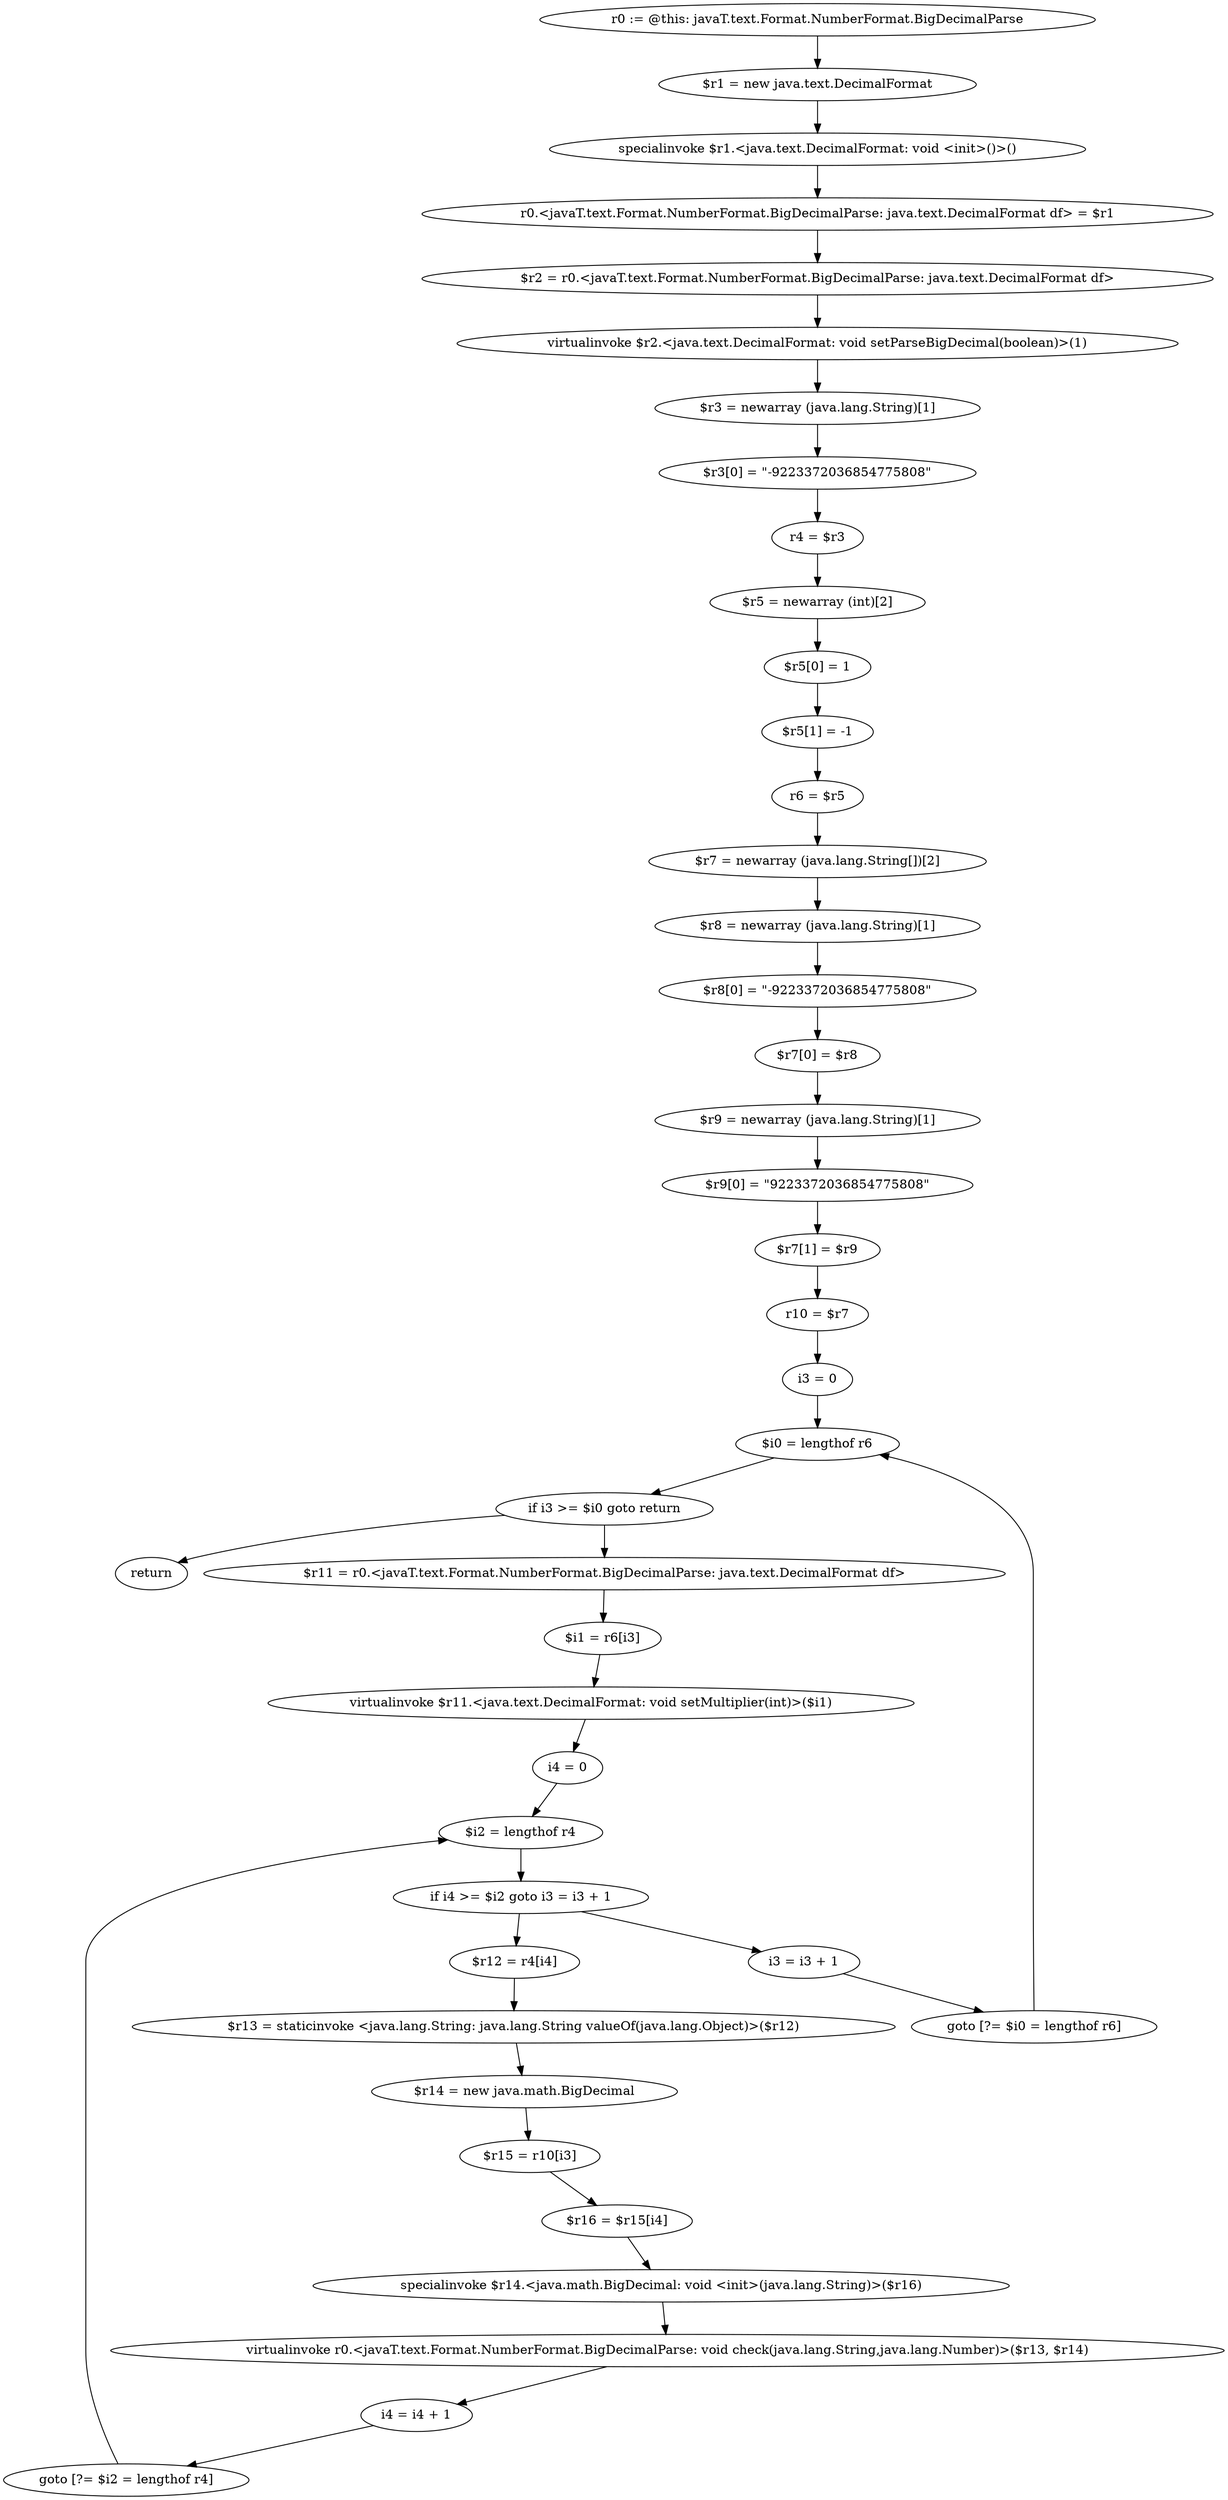 digraph "unitGraph" {
    "r0 := @this: javaT.text.Format.NumberFormat.BigDecimalParse"
    "$r1 = new java.text.DecimalFormat"
    "specialinvoke $r1.<java.text.DecimalFormat: void <init>()>()"
    "r0.<javaT.text.Format.NumberFormat.BigDecimalParse: java.text.DecimalFormat df> = $r1"
    "$r2 = r0.<javaT.text.Format.NumberFormat.BigDecimalParse: java.text.DecimalFormat df>"
    "virtualinvoke $r2.<java.text.DecimalFormat: void setParseBigDecimal(boolean)>(1)"
    "$r3 = newarray (java.lang.String)[1]"
    "$r3[0] = \"-9223372036854775808\""
    "r4 = $r3"
    "$r5 = newarray (int)[2]"
    "$r5[0] = 1"
    "$r5[1] = -1"
    "r6 = $r5"
    "$r7 = newarray (java.lang.String[])[2]"
    "$r8 = newarray (java.lang.String)[1]"
    "$r8[0] = \"-9223372036854775808\""
    "$r7[0] = $r8"
    "$r9 = newarray (java.lang.String)[1]"
    "$r9[0] = \"9223372036854775808\""
    "$r7[1] = $r9"
    "r10 = $r7"
    "i3 = 0"
    "$i0 = lengthof r6"
    "if i3 >= $i0 goto return"
    "$r11 = r0.<javaT.text.Format.NumberFormat.BigDecimalParse: java.text.DecimalFormat df>"
    "$i1 = r6[i3]"
    "virtualinvoke $r11.<java.text.DecimalFormat: void setMultiplier(int)>($i1)"
    "i4 = 0"
    "$i2 = lengthof r4"
    "if i4 >= $i2 goto i3 = i3 + 1"
    "$r12 = r4[i4]"
    "$r13 = staticinvoke <java.lang.String: java.lang.String valueOf(java.lang.Object)>($r12)"
    "$r14 = new java.math.BigDecimal"
    "$r15 = r10[i3]"
    "$r16 = $r15[i4]"
    "specialinvoke $r14.<java.math.BigDecimal: void <init>(java.lang.String)>($r16)"
    "virtualinvoke r0.<javaT.text.Format.NumberFormat.BigDecimalParse: void check(java.lang.String,java.lang.Number)>($r13, $r14)"
    "i4 = i4 + 1"
    "goto [?= $i2 = lengthof r4]"
    "i3 = i3 + 1"
    "goto [?= $i0 = lengthof r6]"
    "return"
    "r0 := @this: javaT.text.Format.NumberFormat.BigDecimalParse"->"$r1 = new java.text.DecimalFormat";
    "$r1 = new java.text.DecimalFormat"->"specialinvoke $r1.<java.text.DecimalFormat: void <init>()>()";
    "specialinvoke $r1.<java.text.DecimalFormat: void <init>()>()"->"r0.<javaT.text.Format.NumberFormat.BigDecimalParse: java.text.DecimalFormat df> = $r1";
    "r0.<javaT.text.Format.NumberFormat.BigDecimalParse: java.text.DecimalFormat df> = $r1"->"$r2 = r0.<javaT.text.Format.NumberFormat.BigDecimalParse: java.text.DecimalFormat df>";
    "$r2 = r0.<javaT.text.Format.NumberFormat.BigDecimalParse: java.text.DecimalFormat df>"->"virtualinvoke $r2.<java.text.DecimalFormat: void setParseBigDecimal(boolean)>(1)";
    "virtualinvoke $r2.<java.text.DecimalFormat: void setParseBigDecimal(boolean)>(1)"->"$r3 = newarray (java.lang.String)[1]";
    "$r3 = newarray (java.lang.String)[1]"->"$r3[0] = \"-9223372036854775808\"";
    "$r3[0] = \"-9223372036854775808\""->"r4 = $r3";
    "r4 = $r3"->"$r5 = newarray (int)[2]";
    "$r5 = newarray (int)[2]"->"$r5[0] = 1";
    "$r5[0] = 1"->"$r5[1] = -1";
    "$r5[1] = -1"->"r6 = $r5";
    "r6 = $r5"->"$r7 = newarray (java.lang.String[])[2]";
    "$r7 = newarray (java.lang.String[])[2]"->"$r8 = newarray (java.lang.String)[1]";
    "$r8 = newarray (java.lang.String)[1]"->"$r8[0] = \"-9223372036854775808\"";
    "$r8[0] = \"-9223372036854775808\""->"$r7[0] = $r8";
    "$r7[0] = $r8"->"$r9 = newarray (java.lang.String)[1]";
    "$r9 = newarray (java.lang.String)[1]"->"$r9[0] = \"9223372036854775808\"";
    "$r9[0] = \"9223372036854775808\""->"$r7[1] = $r9";
    "$r7[1] = $r9"->"r10 = $r7";
    "r10 = $r7"->"i3 = 0";
    "i3 = 0"->"$i0 = lengthof r6";
    "$i0 = lengthof r6"->"if i3 >= $i0 goto return";
    "if i3 >= $i0 goto return"->"$r11 = r0.<javaT.text.Format.NumberFormat.BigDecimalParse: java.text.DecimalFormat df>";
    "if i3 >= $i0 goto return"->"return";
    "$r11 = r0.<javaT.text.Format.NumberFormat.BigDecimalParse: java.text.DecimalFormat df>"->"$i1 = r6[i3]";
    "$i1 = r6[i3]"->"virtualinvoke $r11.<java.text.DecimalFormat: void setMultiplier(int)>($i1)";
    "virtualinvoke $r11.<java.text.DecimalFormat: void setMultiplier(int)>($i1)"->"i4 = 0";
    "i4 = 0"->"$i2 = lengthof r4";
    "$i2 = lengthof r4"->"if i4 >= $i2 goto i3 = i3 + 1";
    "if i4 >= $i2 goto i3 = i3 + 1"->"$r12 = r4[i4]";
    "if i4 >= $i2 goto i3 = i3 + 1"->"i3 = i3 + 1";
    "$r12 = r4[i4]"->"$r13 = staticinvoke <java.lang.String: java.lang.String valueOf(java.lang.Object)>($r12)";
    "$r13 = staticinvoke <java.lang.String: java.lang.String valueOf(java.lang.Object)>($r12)"->"$r14 = new java.math.BigDecimal";
    "$r14 = new java.math.BigDecimal"->"$r15 = r10[i3]";
    "$r15 = r10[i3]"->"$r16 = $r15[i4]";
    "$r16 = $r15[i4]"->"specialinvoke $r14.<java.math.BigDecimal: void <init>(java.lang.String)>($r16)";
    "specialinvoke $r14.<java.math.BigDecimal: void <init>(java.lang.String)>($r16)"->"virtualinvoke r0.<javaT.text.Format.NumberFormat.BigDecimalParse: void check(java.lang.String,java.lang.Number)>($r13, $r14)";
    "virtualinvoke r0.<javaT.text.Format.NumberFormat.BigDecimalParse: void check(java.lang.String,java.lang.Number)>($r13, $r14)"->"i4 = i4 + 1";
    "i4 = i4 + 1"->"goto [?= $i2 = lengthof r4]";
    "goto [?= $i2 = lengthof r4]"->"$i2 = lengthof r4";
    "i3 = i3 + 1"->"goto [?= $i0 = lengthof r6]";
    "goto [?= $i0 = lengthof r6]"->"$i0 = lengthof r6";
}
